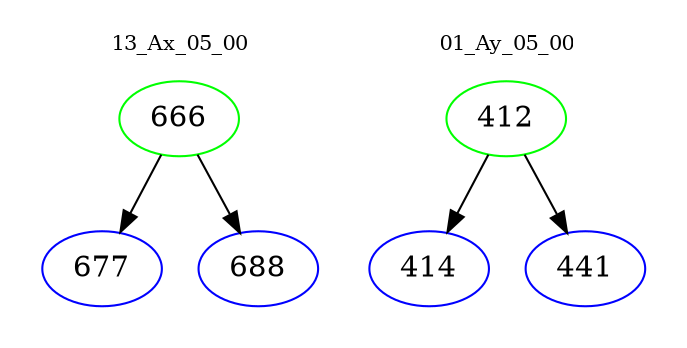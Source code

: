 digraph{
subgraph cluster_0 {
color = white
label = "13_Ax_05_00";
fontsize=10;
T0_666 [label="666", color="green"]
T0_666 -> T0_677 [color="black"]
T0_677 [label="677", color="blue"]
T0_666 -> T0_688 [color="black"]
T0_688 [label="688", color="blue"]
}
subgraph cluster_1 {
color = white
label = "01_Ay_05_00";
fontsize=10;
T1_412 [label="412", color="green"]
T1_412 -> T1_414 [color="black"]
T1_414 [label="414", color="blue"]
T1_412 -> T1_441 [color="black"]
T1_441 [label="441", color="blue"]
}
}
